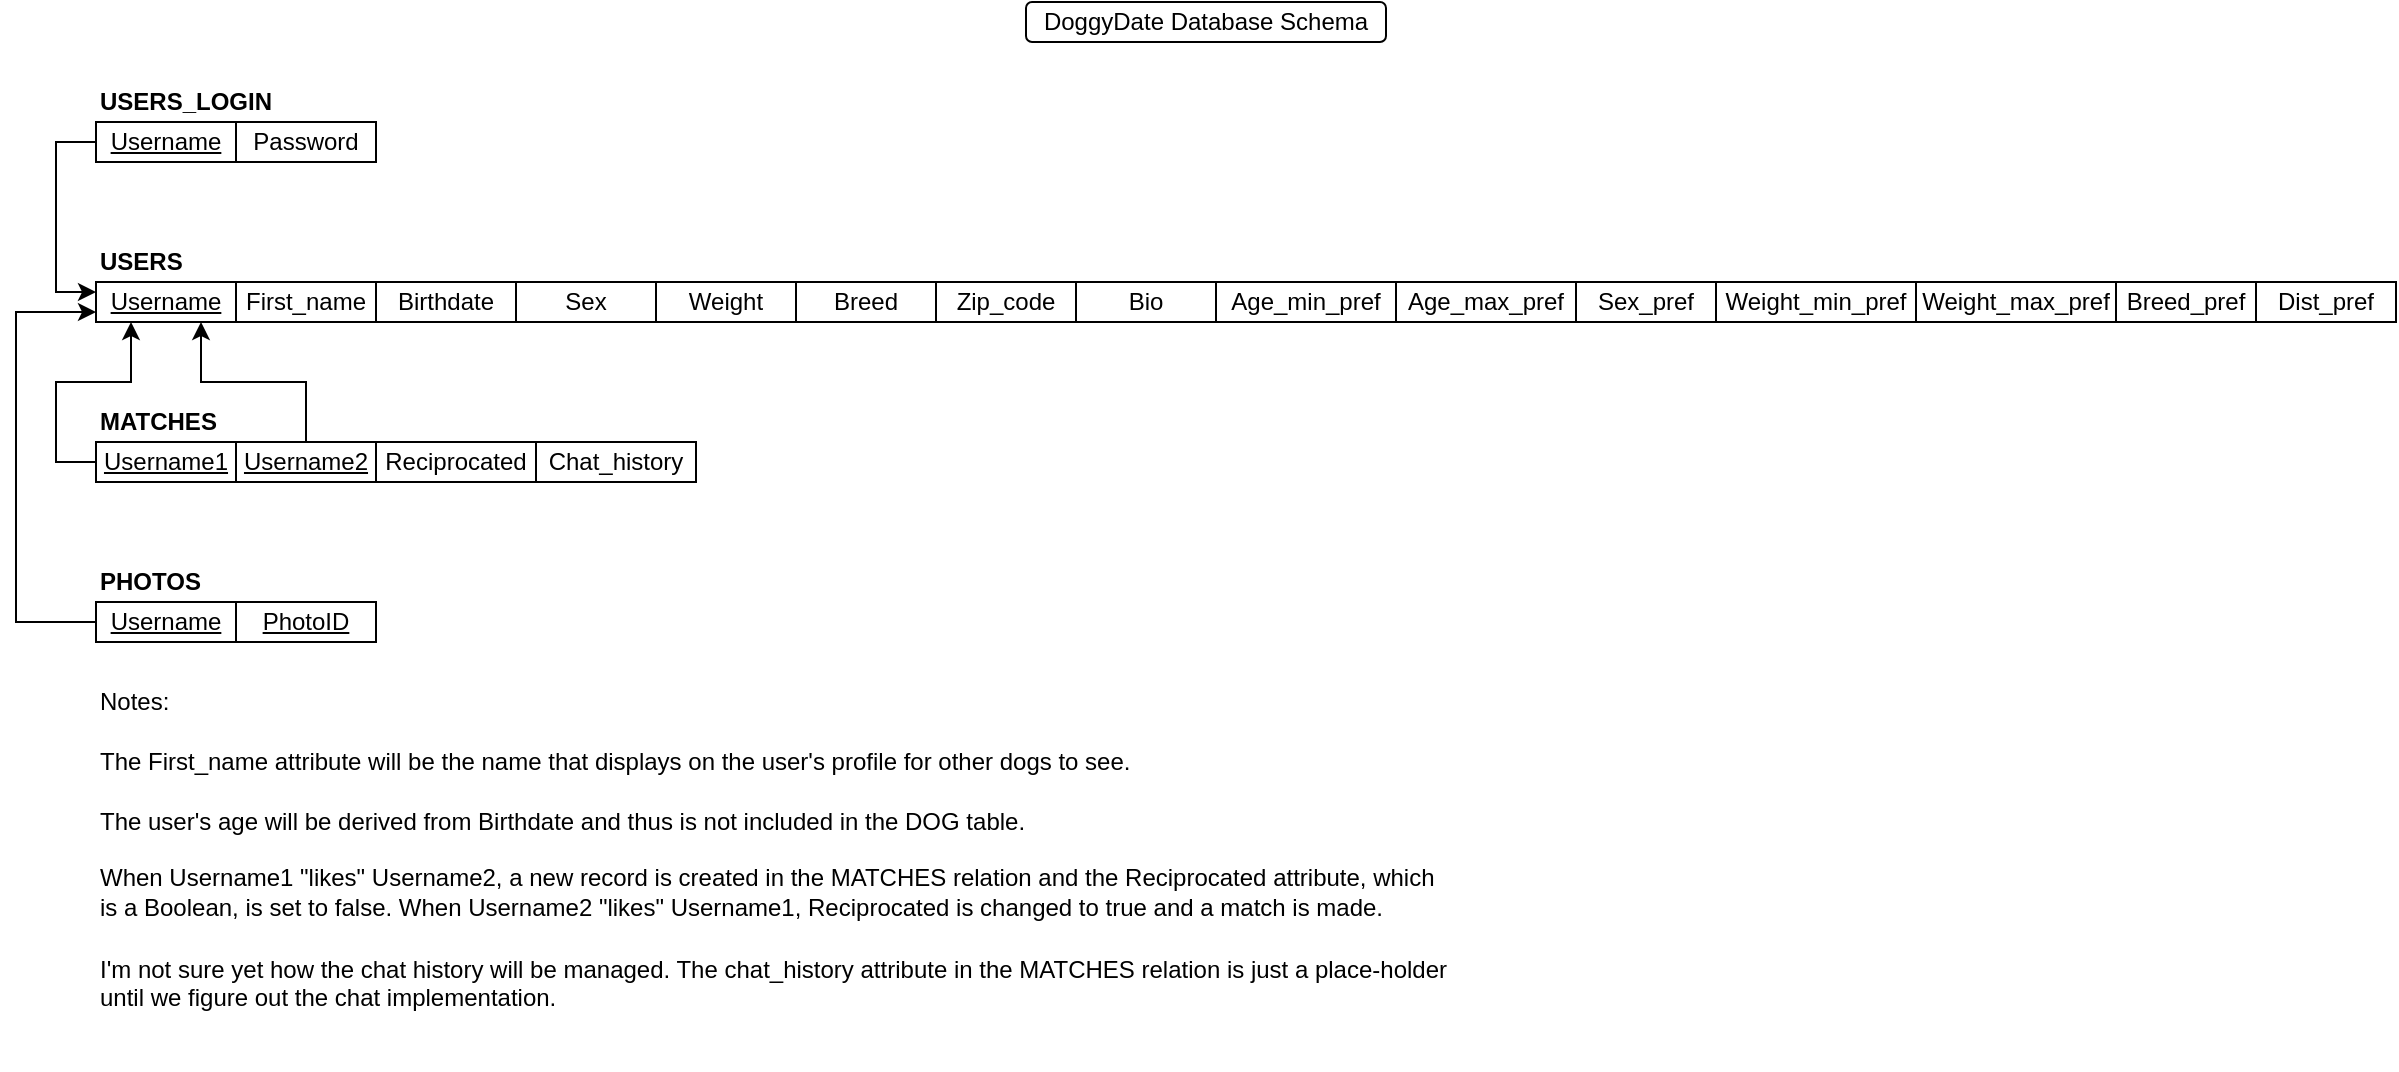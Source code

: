 <mxfile version="13.7.3" type="google"><diagram id="R2lEEEUBdFMjLlhIrx00" name="Page-1"><mxGraphModel dx="2209" dy="722" grid="1" gridSize="10" guides="1" tooltips="1" connect="1" arrows="1" fold="1" page="1" pageScale="1" pageWidth="850" pageHeight="1100" math="0" shadow="0" extFonts="Permanent Marker^https://fonts.googleapis.com/css?family=Permanent+Marker"><root><mxCell id="0"/><mxCell id="1" parent="0"/><mxCell id="er2DGWhzI8aFqKqLN9yp-439" value="DoggyDate Database Schema" style="rounded=1;whiteSpace=wrap;html=1;" parent="1" vertex="1"><mxGeometry x="335" y="40" width="180" height="20" as="geometry"/></mxCell><mxCell id="M6K5o3OEf-PSWKL9TDT4-32" value="Dist_pref" style="rounded=0;whiteSpace=wrap;html=1;" parent="1" vertex="1"><mxGeometry x="950" y="180" width="70" height="20" as="geometry"/></mxCell><mxCell id="M6K5o3OEf-PSWKL9TDT4-33" value="Breed_pref" style="rounded=0;whiteSpace=wrap;html=1;" parent="1" vertex="1"><mxGeometry x="880" y="180" width="70" height="20" as="geometry"/></mxCell><mxCell id="M6K5o3OEf-PSWKL9TDT4-34" value="Weight_min_pref" style="rounded=0;whiteSpace=wrap;html=1;" parent="1" vertex="1"><mxGeometry x="680" y="180" width="100" height="20" as="geometry"/></mxCell><mxCell id="M6K5o3OEf-PSWKL9TDT4-35" value="Sex_pref" style="rounded=0;whiteSpace=wrap;html=1;" parent="1" vertex="1"><mxGeometry x="610" y="180" width="70" height="20" as="geometry"/></mxCell><mxCell id="M6K5o3OEf-PSWKL9TDT4-36" value="Age_min_pref" style="rounded=0;whiteSpace=wrap;html=1;" parent="1" vertex="1"><mxGeometry x="430" y="180" width="90" height="20" as="geometry"/></mxCell><mxCell id="E3cnwx8DYrv9z_MGbN7K-9" style="edgeStyle=orthogonalEdgeStyle;rounded=0;orthogonalLoop=1;jettySize=auto;html=1;exitX=0;exitY=0.5;exitDx=0;exitDy=0;entryX=0;entryY=0.75;entryDx=0;entryDy=0;" edge="1" parent="1" source="M6K5o3OEf-PSWKL9TDT4-37" target="M6K5o3OEf-PSWKL9TDT4-10"><mxGeometry relative="1" as="geometry"><Array as="points"><mxPoint x="-170" y="350"/><mxPoint x="-170" y="195"/></Array></mxGeometry></mxCell><mxCell id="M6K5o3OEf-PSWKL9TDT4-37" value="&lt;u&gt;Username&lt;/u&gt;" style="rounded=0;whiteSpace=wrap;html=1;" parent="1" vertex="1"><mxGeometry x="-130" y="340" width="70" height="20" as="geometry"/></mxCell><mxCell id="M6K5o3OEf-PSWKL9TDT4-38" value="Bio" style="rounded=0;whiteSpace=wrap;html=1;" parent="1" vertex="1"><mxGeometry x="360" y="180" width="70" height="20" as="geometry"/></mxCell><mxCell id="M6K5o3OEf-PSWKL9TDT4-45" value="Breed" style="rounded=0;whiteSpace=wrap;html=1;" parent="1" vertex="1"><mxGeometry x="220" y="180" width="70" height="20" as="geometry"/></mxCell><mxCell id="M6K5o3OEf-PSWKL9TDT4-46" value="Weight" style="rounded=0;whiteSpace=wrap;html=1;" parent="1" vertex="1"><mxGeometry x="150" y="180" width="70" height="20" as="geometry"/></mxCell><mxCell id="M6K5o3OEf-PSWKL9TDT4-47" value="Sex" style="rounded=0;whiteSpace=wrap;html=1;" parent="1" vertex="1"><mxGeometry x="80" y="180" width="70" height="20" as="geometry"/></mxCell><mxCell id="M6K5o3OEf-PSWKL9TDT4-29" value="Zip_code" style="rounded=0;whiteSpace=wrap;html=1;" parent="1" vertex="1"><mxGeometry x="290" y="180" width="70" height="20" as="geometry"/></mxCell><mxCell id="M6K5o3OEf-PSWKL9TDT4-19" value="Chat_history" style="rounded=0;whiteSpace=wrap;html=1;" parent="1" vertex="1"><mxGeometry x="90" y="260" width="80" height="20" as="geometry"/></mxCell><mxCell id="M6K5o3OEf-PSWKL9TDT4-51" style="edgeStyle=orthogonalEdgeStyle;rounded=0;orthogonalLoop=1;jettySize=auto;html=1;exitX=0.5;exitY=0;exitDx=0;exitDy=0;entryX=0.75;entryY=1;entryDx=0;entryDy=0;" parent="1" source="M6K5o3OEf-PSWKL9TDT4-20" target="M6K5o3OEf-PSWKL9TDT4-10" edge="1"><mxGeometry relative="1" as="geometry"/></mxCell><mxCell id="M6K5o3OEf-PSWKL9TDT4-20" value="&lt;u&gt;Username2&lt;/u&gt;" style="rounded=0;whiteSpace=wrap;html=1;" parent="1" vertex="1"><mxGeometry x="-60" y="260" width="70" height="20" as="geometry"/></mxCell><mxCell id="M6K5o3OEf-PSWKL9TDT4-55" style="edgeStyle=orthogonalEdgeStyle;rounded=0;orthogonalLoop=1;jettySize=auto;html=1;exitX=0;exitY=0.5;exitDx=0;exitDy=0;entryX=0.25;entryY=1;entryDx=0;entryDy=0;" parent="1" source="M6K5o3OEf-PSWKL9TDT4-6" target="M6K5o3OEf-PSWKL9TDT4-10" edge="1"><mxGeometry relative="1" as="geometry"/></mxCell><mxCell id="M6K5o3OEf-PSWKL9TDT4-6" value="&lt;u&gt;Username1&lt;/u&gt;" style="rounded=0;whiteSpace=wrap;html=1;" parent="1" vertex="1"><mxGeometry x="-130" y="260" width="70" height="20" as="geometry"/></mxCell><mxCell id="M6K5o3OEf-PSWKL9TDT4-7" value="Birthdate" style="rounded=0;whiteSpace=wrap;html=1;" parent="1" vertex="1"><mxGeometry x="10" y="180" width="70" height="20" as="geometry"/></mxCell><mxCell id="M6K5o3OEf-PSWKL9TDT4-8" value="First_name" style="rounded=0;whiteSpace=wrap;html=1;" parent="1" vertex="1"><mxGeometry x="-60" y="180" width="70" height="20" as="geometry"/></mxCell><mxCell id="M6K5o3OEf-PSWKL9TDT4-10" value="&lt;u&gt;Username&lt;/u&gt;" style="rounded=0;whiteSpace=wrap;html=1;" parent="1" vertex="1"><mxGeometry x="-130" y="180" width="70" height="20" as="geometry"/></mxCell><mxCell id="M6K5o3OEf-PSWKL9TDT4-49" value="&lt;b&gt;USERS&lt;/b&gt;" style="text;html=1;align=left;verticalAlign=middle;resizable=0;points=[];autosize=1;" parent="1" vertex="1"><mxGeometry x="-130" y="160" width="60" height="20" as="geometry"/></mxCell><mxCell id="M6K5o3OEf-PSWKL9TDT4-53" value="&lt;b&gt;MATCHES&lt;/b&gt;" style="text;html=1;align=left;verticalAlign=middle;resizable=0;points=[];autosize=1;" parent="1" vertex="1"><mxGeometry x="-130" y="240" width="70" height="20" as="geometry"/></mxCell><mxCell id="M6K5o3OEf-PSWKL9TDT4-57" value="Reciprocated" style="rounded=0;whiteSpace=wrap;html=1;" parent="1" vertex="1"><mxGeometry x="10" y="260" width="80" height="20" as="geometry"/></mxCell><mxCell id="M6K5o3OEf-PSWKL9TDT4-59" value="When Username1 &quot;likes&quot; Username2, a new record is created in the MATCHES relation and the Reciprocated attribute, which is a Boolean, is set to false. When Username2 &quot;likes&quot; Username1, Reciprocated is changed to true and a match is made.&amp;nbsp;" style="text;html=1;strokeColor=none;fillColor=none;align=left;verticalAlign=middle;whiteSpace=wrap;rounded=0;" parent="1" vertex="1"><mxGeometry x="-130" y="470" width="675" height="30" as="geometry"/></mxCell><mxCell id="M6K5o3OEf-PSWKL9TDT4-60" value="The user's age will be derived from Birthdate and thus is not included in the DOG table." style="text;html=1;strokeColor=none;fillColor=none;align=left;verticalAlign=middle;whiteSpace=wrap;rounded=0;" parent="1" vertex="1"><mxGeometry x="-130" y="440" width="515" height="20" as="geometry"/></mxCell><mxCell id="M6K5o3OEf-PSWKL9TDT4-61" value="Notes:" style="text;html=1;align=left;verticalAlign=middle;resizable=0;points=[];autosize=1;" parent="1" vertex="1"><mxGeometry x="-130" y="380" width="50" height="20" as="geometry"/></mxCell><mxCell id="M6K5o3OEf-PSWKL9TDT4-62" value="The First_name attribute will be the name that displays on the user's profile for other dogs to see." style="text;html=1;align=left;verticalAlign=middle;resizable=0;points=[];autosize=1;" parent="1" vertex="1"><mxGeometry x="-130" y="410" width="530" height="20" as="geometry"/></mxCell><mxCell id="M6K5o3OEf-PSWKL9TDT4-63" value="I'm not sure yet how the chat history will be managed. The chat_history attribute in the MATCHES relation is just a place-holder until we figure out the chat implementation.&lt;br&gt;&lt;br&gt;&amp;nbsp;&amp;nbsp;" style="text;html=1;strokeColor=none;fillColor=none;align=left;verticalAlign=middle;whiteSpace=wrap;rounded=0;" parent="1" vertex="1"><mxGeometry x="-130" y="530" width="680" height="30" as="geometry"/></mxCell><mxCell id="E3cnwx8DYrv9z_MGbN7K-1" value="Password" style="rounded=0;whiteSpace=wrap;html=1;" vertex="1" parent="1"><mxGeometry x="-60" y="100" width="70" height="20" as="geometry"/></mxCell><mxCell id="E3cnwx8DYrv9z_MGbN7K-4" style="edgeStyle=orthogonalEdgeStyle;rounded=0;orthogonalLoop=1;jettySize=auto;html=1;exitX=0;exitY=0.5;exitDx=0;exitDy=0;entryX=0;entryY=0.25;entryDx=0;entryDy=0;" edge="1" parent="1" source="E3cnwx8DYrv9z_MGbN7K-2" target="M6K5o3OEf-PSWKL9TDT4-10"><mxGeometry relative="1" as="geometry"/></mxCell><mxCell id="E3cnwx8DYrv9z_MGbN7K-2" value="&lt;u&gt;Username&lt;/u&gt;" style="rounded=0;whiteSpace=wrap;html=1;" vertex="1" parent="1"><mxGeometry x="-130" y="100" width="70" height="20" as="geometry"/></mxCell><mxCell id="E3cnwx8DYrv9z_MGbN7K-5" value="&lt;b&gt;USERS_LOGIN&lt;/b&gt;" style="text;html=1;align=left;verticalAlign=middle;resizable=0;points=[];autosize=1;" vertex="1" parent="1"><mxGeometry x="-130" y="80" width="100" height="20" as="geometry"/></mxCell><mxCell id="E3cnwx8DYrv9z_MGbN7K-6" value="&lt;u&gt;PhotoID&lt;/u&gt;" style="rounded=0;whiteSpace=wrap;html=1;" vertex="1" parent="1"><mxGeometry x="-60" y="340" width="70" height="20" as="geometry"/></mxCell><mxCell id="E3cnwx8DYrv9z_MGbN7K-8" value="&lt;b&gt;PHOTOS&lt;/b&gt;" style="text;html=1;strokeColor=none;fillColor=none;align=left;verticalAlign=middle;whiteSpace=wrap;rounded=0;" vertex="1" parent="1"><mxGeometry x="-130" y="320" width="40" height="20" as="geometry"/></mxCell><mxCell id="E3cnwx8DYrv9z_MGbN7K-13" value="Age_max_pref" style="rounded=0;whiteSpace=wrap;html=1;" vertex="1" parent="1"><mxGeometry x="520" y="180" width="90" height="20" as="geometry"/></mxCell><mxCell id="E3cnwx8DYrv9z_MGbN7K-15" value="Weight_max_pref" style="rounded=0;whiteSpace=wrap;html=1;" vertex="1" parent="1"><mxGeometry x="780" y="180" width="100" height="20" as="geometry"/></mxCell></root></mxGraphModel></diagram></mxfile>